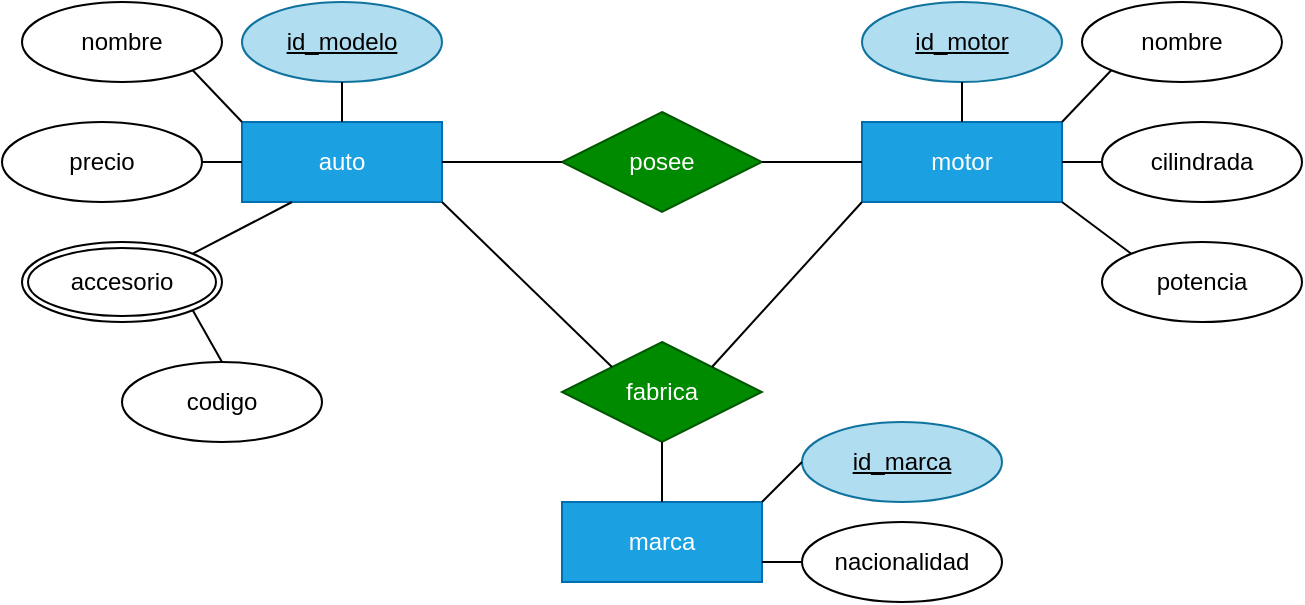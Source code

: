 <mxfile version="24.2.8" type="device">
  <diagram id="R2lEEEUBdFMjLlhIrx00" name="Page-1">
    <mxGraphModel dx="1136" dy="585" grid="1" gridSize="10" guides="1" tooltips="1" connect="1" arrows="1" fold="1" page="1" pageScale="1" pageWidth="850" pageHeight="1100" math="0" shadow="0" extFonts="Permanent Marker^https://fonts.googleapis.com/css?family=Permanent+Marker">
      <root>
        <mxCell id="0" />
        <mxCell id="1" parent="0" />
        <mxCell id="5xe0M_VnaAPw3AtTbi0Y-1" value="auto" style="whiteSpace=wrap;html=1;align=center;fillColor=#1ba1e2;fontColor=#ffffff;strokeColor=#006EAF;" vertex="1" parent="1">
          <mxGeometry x="180" y="160" width="100" height="40" as="geometry" />
        </mxCell>
        <mxCell id="5xe0M_VnaAPw3AtTbi0Y-2" value="id_modelo" style="ellipse;whiteSpace=wrap;html=1;align=center;fontStyle=4;fillColor=#b1ddf0;strokeColor=#10739e;" vertex="1" parent="1">
          <mxGeometry x="180" y="100" width="100" height="40" as="geometry" />
        </mxCell>
        <mxCell id="5xe0M_VnaAPw3AtTbi0Y-4" value="nombre" style="ellipse;whiteSpace=wrap;html=1;align=center;" vertex="1" parent="1">
          <mxGeometry x="70" y="100" width="100" height="40" as="geometry" />
        </mxCell>
        <mxCell id="5xe0M_VnaAPw3AtTbi0Y-5" value="precio" style="ellipse;whiteSpace=wrap;html=1;align=center;" vertex="1" parent="1">
          <mxGeometry x="60" y="160" width="100" height="40" as="geometry" />
        </mxCell>
        <mxCell id="5xe0M_VnaAPw3AtTbi0Y-6" value="motor" style="whiteSpace=wrap;html=1;align=center;fillColor=#1ba1e2;fontColor=#ffffff;strokeColor=#006EAF;" vertex="1" parent="1">
          <mxGeometry x="490" y="160" width="100" height="40" as="geometry" />
        </mxCell>
        <mxCell id="5xe0M_VnaAPw3AtTbi0Y-7" value="nombre" style="ellipse;whiteSpace=wrap;html=1;align=center;" vertex="1" parent="1">
          <mxGeometry x="600" y="100" width="100" height="40" as="geometry" />
        </mxCell>
        <mxCell id="5xe0M_VnaAPw3AtTbi0Y-8" value="cilindrada" style="ellipse;whiteSpace=wrap;html=1;align=center;" vertex="1" parent="1">
          <mxGeometry x="610" y="160" width="100" height="40" as="geometry" />
        </mxCell>
        <mxCell id="5xe0M_VnaAPw3AtTbi0Y-9" value="potencia" style="ellipse;whiteSpace=wrap;html=1;align=center;" vertex="1" parent="1">
          <mxGeometry x="610" y="220" width="100" height="40" as="geometry" />
        </mxCell>
        <mxCell id="5xe0M_VnaAPw3AtTbi0Y-10" value="nacionalidad" style="ellipse;whiteSpace=wrap;html=1;align=center;" vertex="1" parent="1">
          <mxGeometry x="460" y="360" width="100" height="40" as="geometry" />
        </mxCell>
        <mxCell id="5xe0M_VnaAPw3AtTbi0Y-11" value="marca" style="whiteSpace=wrap;html=1;align=center;fillColor=#1ba1e2;fontColor=#ffffff;strokeColor=#006EAF;" vertex="1" parent="1">
          <mxGeometry x="340" y="350" width="100" height="40" as="geometry" />
        </mxCell>
        <mxCell id="5xe0M_VnaAPw3AtTbi0Y-12" value="accesorio" style="ellipse;shape=doubleEllipse;margin=3;whiteSpace=wrap;html=1;align=center;" vertex="1" parent="1">
          <mxGeometry x="70" y="220" width="100" height="40" as="geometry" />
        </mxCell>
        <mxCell id="5xe0M_VnaAPw3AtTbi0Y-13" value="codigo" style="ellipse;whiteSpace=wrap;html=1;align=center;" vertex="1" parent="1">
          <mxGeometry x="120" y="280" width="100" height="40" as="geometry" />
        </mxCell>
        <mxCell id="5xe0M_VnaAPw3AtTbi0Y-14" value="id_motor" style="ellipse;whiteSpace=wrap;html=1;align=center;fontStyle=4;fillColor=#b1ddf0;strokeColor=#10739e;" vertex="1" parent="1">
          <mxGeometry x="490" y="100" width="100" height="40" as="geometry" />
        </mxCell>
        <mxCell id="5xe0M_VnaAPw3AtTbi0Y-15" value="id_marca" style="ellipse;whiteSpace=wrap;html=1;align=center;fontStyle=4;fillColor=#b1ddf0;strokeColor=#10739e;" vertex="1" parent="1">
          <mxGeometry x="460" y="310" width="100" height="40" as="geometry" />
        </mxCell>
        <mxCell id="5xe0M_VnaAPw3AtTbi0Y-16" value="posee" style="shape=rhombus;perimeter=rhombusPerimeter;whiteSpace=wrap;html=1;align=center;fillColor=#008a00;fontColor=#ffffff;strokeColor=#005700;" vertex="1" parent="1">
          <mxGeometry x="340" y="155" width="100" height="50" as="geometry" />
        </mxCell>
        <mxCell id="5xe0M_VnaAPw3AtTbi0Y-18" value="" style="endArrow=none;html=1;rounded=0;exitX=1;exitY=0.5;exitDx=0;exitDy=0;entryX=0;entryY=0.5;entryDx=0;entryDy=0;" edge="1" parent="1" source="5xe0M_VnaAPw3AtTbi0Y-1" target="5xe0M_VnaAPw3AtTbi0Y-16">
          <mxGeometry relative="1" as="geometry">
            <mxPoint x="290" y="310" as="sourcePoint" />
            <mxPoint x="450" y="310" as="targetPoint" />
          </mxGeometry>
        </mxCell>
        <mxCell id="5xe0M_VnaAPw3AtTbi0Y-19" value="" style="endArrow=none;html=1;rounded=0;exitX=1;exitY=0.5;exitDx=0;exitDy=0;entryX=0;entryY=0.5;entryDx=0;entryDy=0;" edge="1" parent="1" source="5xe0M_VnaAPw3AtTbi0Y-16" target="5xe0M_VnaAPw3AtTbi0Y-6">
          <mxGeometry relative="1" as="geometry">
            <mxPoint x="300" y="320" as="sourcePoint" />
            <mxPoint x="460" y="320" as="targetPoint" />
          </mxGeometry>
        </mxCell>
        <mxCell id="5xe0M_VnaAPw3AtTbi0Y-20" value="fabrica" style="shape=rhombus;perimeter=rhombusPerimeter;whiteSpace=wrap;html=1;align=center;fillColor=#008a00;fontColor=#ffffff;strokeColor=#005700;" vertex="1" parent="1">
          <mxGeometry x="340" y="270" width="100" height="50" as="geometry" />
        </mxCell>
        <mxCell id="5xe0M_VnaAPw3AtTbi0Y-21" value="" style="endArrow=none;html=1;rounded=0;entryX=0.5;entryY=0;entryDx=0;entryDy=0;exitX=0.5;exitY=1;exitDx=0;exitDy=0;" edge="1" parent="1" source="5xe0M_VnaAPw3AtTbi0Y-20" target="5xe0M_VnaAPw3AtTbi0Y-11">
          <mxGeometry relative="1" as="geometry">
            <mxPoint x="280" y="300" as="sourcePoint" />
            <mxPoint x="440" y="300" as="targetPoint" />
          </mxGeometry>
        </mxCell>
        <mxCell id="5xe0M_VnaAPw3AtTbi0Y-22" value="" style="endArrow=none;html=1;rounded=0;exitX=0;exitY=1;exitDx=0;exitDy=0;entryX=1;entryY=0;entryDx=0;entryDy=0;" edge="1" parent="1" source="5xe0M_VnaAPw3AtTbi0Y-6" target="5xe0M_VnaAPw3AtTbi0Y-20">
          <mxGeometry relative="1" as="geometry">
            <mxPoint x="435" y="510" as="sourcePoint" />
            <mxPoint x="595" y="510" as="targetPoint" />
          </mxGeometry>
        </mxCell>
        <mxCell id="5xe0M_VnaAPw3AtTbi0Y-23" value="" style="endArrow=none;html=1;rounded=0;exitX=1;exitY=1;exitDx=0;exitDy=0;entryX=0;entryY=0;entryDx=0;entryDy=0;" edge="1" parent="1" source="5xe0M_VnaAPw3AtTbi0Y-1" target="5xe0M_VnaAPw3AtTbi0Y-20">
          <mxGeometry relative="1" as="geometry">
            <mxPoint x="445" y="520" as="sourcePoint" />
            <mxPoint x="605" y="520" as="targetPoint" />
          </mxGeometry>
        </mxCell>
        <mxCell id="5xe0M_VnaAPw3AtTbi0Y-24" value="" style="endArrow=none;html=1;rounded=0;exitX=0.5;exitY=1;exitDx=0;exitDy=0;entryX=0.5;entryY=0;entryDx=0;entryDy=0;" edge="1" parent="1" source="5xe0M_VnaAPw3AtTbi0Y-2" target="5xe0M_VnaAPw3AtTbi0Y-1">
          <mxGeometry relative="1" as="geometry">
            <mxPoint x="435" y="510" as="sourcePoint" />
            <mxPoint x="595" y="510" as="targetPoint" />
          </mxGeometry>
        </mxCell>
        <mxCell id="5xe0M_VnaAPw3AtTbi0Y-25" value="" style="endArrow=none;html=1;rounded=0;exitX=1;exitY=1;exitDx=0;exitDy=0;entryX=0;entryY=0;entryDx=0;entryDy=0;" edge="1" parent="1" source="5xe0M_VnaAPw3AtTbi0Y-4" target="5xe0M_VnaAPw3AtTbi0Y-1">
          <mxGeometry relative="1" as="geometry">
            <mxPoint x="445" y="520" as="sourcePoint" />
            <mxPoint x="605" y="520" as="targetPoint" />
          </mxGeometry>
        </mxCell>
        <mxCell id="5xe0M_VnaAPw3AtTbi0Y-26" value="" style="endArrow=none;html=1;rounded=0;exitX=1;exitY=0.5;exitDx=0;exitDy=0;entryX=0;entryY=0.5;entryDx=0;entryDy=0;" edge="1" parent="1" source="5xe0M_VnaAPw3AtTbi0Y-5" target="5xe0M_VnaAPw3AtTbi0Y-1">
          <mxGeometry relative="1" as="geometry">
            <mxPoint x="455" y="530" as="sourcePoint" />
            <mxPoint x="615" y="530" as="targetPoint" />
          </mxGeometry>
        </mxCell>
        <mxCell id="5xe0M_VnaAPw3AtTbi0Y-27" value="" style="endArrow=none;html=1;rounded=0;exitX=0.5;exitY=1;exitDx=0;exitDy=0;entryX=0.5;entryY=0;entryDx=0;entryDy=0;" edge="1" parent="1" source="5xe0M_VnaAPw3AtTbi0Y-14" target="5xe0M_VnaAPw3AtTbi0Y-6">
          <mxGeometry relative="1" as="geometry">
            <mxPoint x="465" y="540" as="sourcePoint" />
            <mxPoint x="625" y="540" as="targetPoint" />
          </mxGeometry>
        </mxCell>
        <mxCell id="5xe0M_VnaAPw3AtTbi0Y-28" value="" style="endArrow=none;html=1;rounded=0;exitX=0;exitY=1;exitDx=0;exitDy=0;entryX=1;entryY=0;entryDx=0;entryDy=0;" edge="1" parent="1" source="5xe0M_VnaAPw3AtTbi0Y-7" target="5xe0M_VnaAPw3AtTbi0Y-6">
          <mxGeometry relative="1" as="geometry">
            <mxPoint x="475" y="550" as="sourcePoint" />
            <mxPoint x="635" y="550" as="targetPoint" />
          </mxGeometry>
        </mxCell>
        <mxCell id="5xe0M_VnaAPw3AtTbi0Y-29" value="" style="endArrow=none;html=1;rounded=0;exitX=0;exitY=0.5;exitDx=0;exitDy=0;entryX=1;entryY=0.5;entryDx=0;entryDy=0;" edge="1" parent="1" source="5xe0M_VnaAPw3AtTbi0Y-8" target="5xe0M_VnaAPw3AtTbi0Y-6">
          <mxGeometry relative="1" as="geometry">
            <mxPoint x="485" y="560" as="sourcePoint" />
            <mxPoint x="645" y="560" as="targetPoint" />
          </mxGeometry>
        </mxCell>
        <mxCell id="5xe0M_VnaAPw3AtTbi0Y-30" value="" style="endArrow=none;html=1;rounded=0;exitX=1;exitY=1;exitDx=0;exitDy=0;entryX=0;entryY=0;entryDx=0;entryDy=0;" edge="1" parent="1" source="5xe0M_VnaAPw3AtTbi0Y-6" target="5xe0M_VnaAPw3AtTbi0Y-9">
          <mxGeometry relative="1" as="geometry">
            <mxPoint x="495" y="570" as="sourcePoint" />
            <mxPoint x="655" y="570" as="targetPoint" />
          </mxGeometry>
        </mxCell>
        <mxCell id="5xe0M_VnaAPw3AtTbi0Y-31" value="" style="endArrow=none;html=1;rounded=0;exitX=1;exitY=0;exitDx=0;exitDy=0;entryX=0;entryY=0.5;entryDx=0;entryDy=0;" edge="1" parent="1" source="5xe0M_VnaAPw3AtTbi0Y-11" target="5xe0M_VnaAPw3AtTbi0Y-15">
          <mxGeometry relative="1" as="geometry">
            <mxPoint x="505" y="580" as="sourcePoint" />
            <mxPoint x="665" y="580" as="targetPoint" />
          </mxGeometry>
        </mxCell>
        <mxCell id="5xe0M_VnaAPw3AtTbi0Y-32" value="" style="endArrow=none;html=1;rounded=0;exitX=1;exitY=0.75;exitDx=0;exitDy=0;entryX=0;entryY=0.5;entryDx=0;entryDy=0;" edge="1" parent="1" source="5xe0M_VnaAPw3AtTbi0Y-11" target="5xe0M_VnaAPw3AtTbi0Y-10">
          <mxGeometry relative="1" as="geometry">
            <mxPoint x="515" y="590" as="sourcePoint" />
            <mxPoint x="675" y="590" as="targetPoint" />
          </mxGeometry>
        </mxCell>
        <mxCell id="5xe0M_VnaAPw3AtTbi0Y-34" value="" style="endArrow=none;html=1;rounded=0;exitX=0.25;exitY=1;exitDx=0;exitDy=0;entryX=1;entryY=0;entryDx=0;entryDy=0;" edge="1" parent="1" source="5xe0M_VnaAPw3AtTbi0Y-1" target="5xe0M_VnaAPw3AtTbi0Y-12">
          <mxGeometry relative="1" as="geometry">
            <mxPoint x="435" y="510" as="sourcePoint" />
            <mxPoint x="595" y="510" as="targetPoint" />
          </mxGeometry>
        </mxCell>
        <mxCell id="5xe0M_VnaAPw3AtTbi0Y-35" value="" style="endArrow=none;html=1;rounded=0;exitX=1;exitY=1;exitDx=0;exitDy=0;entryX=0.5;entryY=0;entryDx=0;entryDy=0;" edge="1" parent="1" source="5xe0M_VnaAPw3AtTbi0Y-12" target="5xe0M_VnaAPw3AtTbi0Y-13">
          <mxGeometry relative="1" as="geometry">
            <mxPoint x="445" y="520" as="sourcePoint" />
            <mxPoint x="605" y="520" as="targetPoint" />
          </mxGeometry>
        </mxCell>
      </root>
    </mxGraphModel>
  </diagram>
</mxfile>

